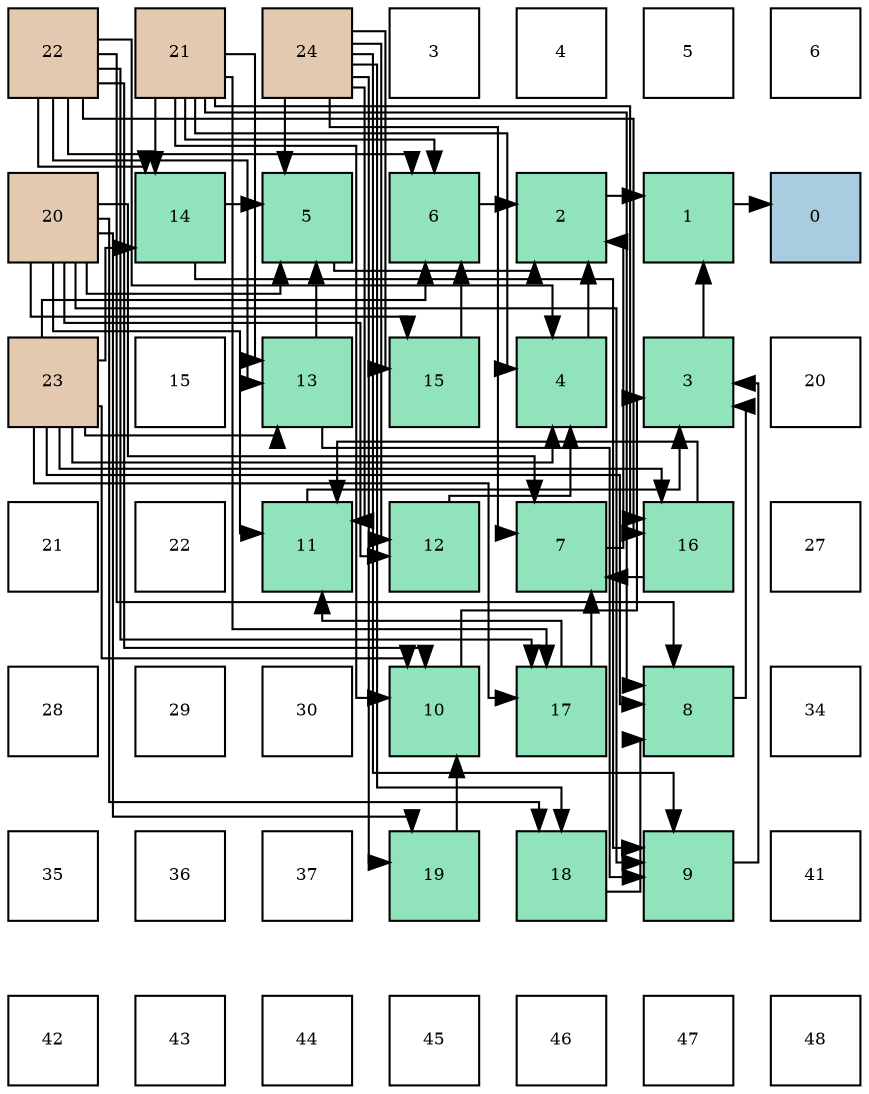 digraph layout{
 rankdir=TB;
 splines=ortho;
 node [style=filled shape=square fixedsize=true width=0.6];
0[label="22", fontsize=8, fillcolor="#e3c9af"];
1[label="21", fontsize=8, fillcolor="#e3c9af"];
2[label="24", fontsize=8, fillcolor="#e3c9af"];
3[label="3", fontsize=8, fillcolor="#ffffff"];
4[label="4", fontsize=8, fillcolor="#ffffff"];
5[label="5", fontsize=8, fillcolor="#ffffff"];
6[label="6", fontsize=8, fillcolor="#ffffff"];
7[label="20", fontsize=8, fillcolor="#e3c9af"];
8[label="14", fontsize=8, fillcolor="#91e3bb"];
9[label="5", fontsize=8, fillcolor="#91e3bb"];
10[label="6", fontsize=8, fillcolor="#91e3bb"];
11[label="2", fontsize=8, fillcolor="#91e3bb"];
12[label="1", fontsize=8, fillcolor="#91e3bb"];
13[label="0", fontsize=8, fillcolor="#a9ccde"];
14[label="23", fontsize=8, fillcolor="#e3c9af"];
15[label="15", fontsize=8, fillcolor="#ffffff"];
16[label="13", fontsize=8, fillcolor="#91e3bb"];
17[label="15", fontsize=8, fillcolor="#91e3bb"];
18[label="4", fontsize=8, fillcolor="#91e3bb"];
19[label="3", fontsize=8, fillcolor="#91e3bb"];
20[label="20", fontsize=8, fillcolor="#ffffff"];
21[label="21", fontsize=8, fillcolor="#ffffff"];
22[label="22", fontsize=8, fillcolor="#ffffff"];
23[label="11", fontsize=8, fillcolor="#91e3bb"];
24[label="12", fontsize=8, fillcolor="#91e3bb"];
25[label="7", fontsize=8, fillcolor="#91e3bb"];
26[label="16", fontsize=8, fillcolor="#91e3bb"];
27[label="27", fontsize=8, fillcolor="#ffffff"];
28[label="28", fontsize=8, fillcolor="#ffffff"];
29[label="29", fontsize=8, fillcolor="#ffffff"];
30[label="30", fontsize=8, fillcolor="#ffffff"];
31[label="10", fontsize=8, fillcolor="#91e3bb"];
32[label="17", fontsize=8, fillcolor="#91e3bb"];
33[label="8", fontsize=8, fillcolor="#91e3bb"];
34[label="34", fontsize=8, fillcolor="#ffffff"];
35[label="35", fontsize=8, fillcolor="#ffffff"];
36[label="36", fontsize=8, fillcolor="#ffffff"];
37[label="37", fontsize=8, fillcolor="#ffffff"];
38[label="19", fontsize=8, fillcolor="#91e3bb"];
39[label="18", fontsize=8, fillcolor="#91e3bb"];
40[label="9", fontsize=8, fillcolor="#91e3bb"];
41[label="41", fontsize=8, fillcolor="#ffffff"];
42[label="42", fontsize=8, fillcolor="#ffffff"];
43[label="43", fontsize=8, fillcolor="#ffffff"];
44[label="44", fontsize=8, fillcolor="#ffffff"];
45[label="45", fontsize=8, fillcolor="#ffffff"];
46[label="46", fontsize=8, fillcolor="#ffffff"];
47[label="47", fontsize=8, fillcolor="#ffffff"];
48[label="48", fontsize=8, fillcolor="#ffffff"];
edge [constraint=false, style=vis];12 -> 13;
11 -> 12;
19 -> 12;
18 -> 11;
9 -> 11;
10 -> 11;
25 -> 11;
33 -> 19;
40 -> 19;
31 -> 19;
23 -> 19;
24 -> 18;
1 -> 18;
0 -> 18;
14 -> 18;
16 -> 9;
8 -> 9;
7 -> 9;
2 -> 9;
17 -> 10;
1 -> 10;
0 -> 10;
14 -> 10;
26 -> 25;
32 -> 25;
7 -> 25;
2 -> 25;
39 -> 33;
1 -> 33;
0 -> 33;
14 -> 33;
16 -> 40;
8 -> 40;
7 -> 40;
2 -> 40;
38 -> 31;
1 -> 31;
0 -> 31;
14 -> 31;
26 -> 23;
32 -> 23;
7 -> 23;
2 -> 23;
7 -> 24;
2 -> 24;
1 -> 16;
0 -> 16;
14 -> 16;
1 -> 8;
0 -> 8;
14 -> 8;
7 -> 17;
2 -> 17;
1 -> 26;
0 -> 26;
14 -> 26;
1 -> 32;
0 -> 32;
14 -> 32;
7 -> 39;
2 -> 39;
7 -> 38;
2 -> 38;
edge [constraint=true, style=invis];
0 -> 7 -> 14 -> 21 -> 28 -> 35 -> 42;
1 -> 8 -> 15 -> 22 -> 29 -> 36 -> 43;
2 -> 9 -> 16 -> 23 -> 30 -> 37 -> 44;
3 -> 10 -> 17 -> 24 -> 31 -> 38 -> 45;
4 -> 11 -> 18 -> 25 -> 32 -> 39 -> 46;
5 -> 12 -> 19 -> 26 -> 33 -> 40 -> 47;
6 -> 13 -> 20 -> 27 -> 34 -> 41 -> 48;
rank = same {0 -> 1 -> 2 -> 3 -> 4 -> 5 -> 6};
rank = same {7 -> 8 -> 9 -> 10 -> 11 -> 12 -> 13};
rank = same {14 -> 15 -> 16 -> 17 -> 18 -> 19 -> 20};
rank = same {21 -> 22 -> 23 -> 24 -> 25 -> 26 -> 27};
rank = same {28 -> 29 -> 30 -> 31 -> 32 -> 33 -> 34};
rank = same {35 -> 36 -> 37 -> 38 -> 39 -> 40 -> 41};
rank = same {42 -> 43 -> 44 -> 45 -> 46 -> 47 -> 48};
}